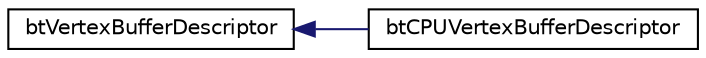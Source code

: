 digraph G
{
  edge [fontname="Helvetica",fontsize="10",labelfontname="Helvetica",labelfontsize="10"];
  node [fontname="Helvetica",fontsize="10",shape=record];
  rankdir=LR;
  Node1 [label="btVertexBufferDescriptor",height=0.2,width=0.4,color="black", fillcolor="white", style="filled",URL="$d6/d66/classbtVertexBufferDescriptor.html"];
  Node1 -> Node2 [dir=back,color="midnightblue",fontsize="10",style="solid",fontname="Helvetica"];
  Node2 [label="btCPUVertexBufferDescriptor",height=0.2,width=0.4,color="black", fillcolor="white", style="filled",URL="$db/d5c/classbtCPUVertexBufferDescriptor.html"];
}
